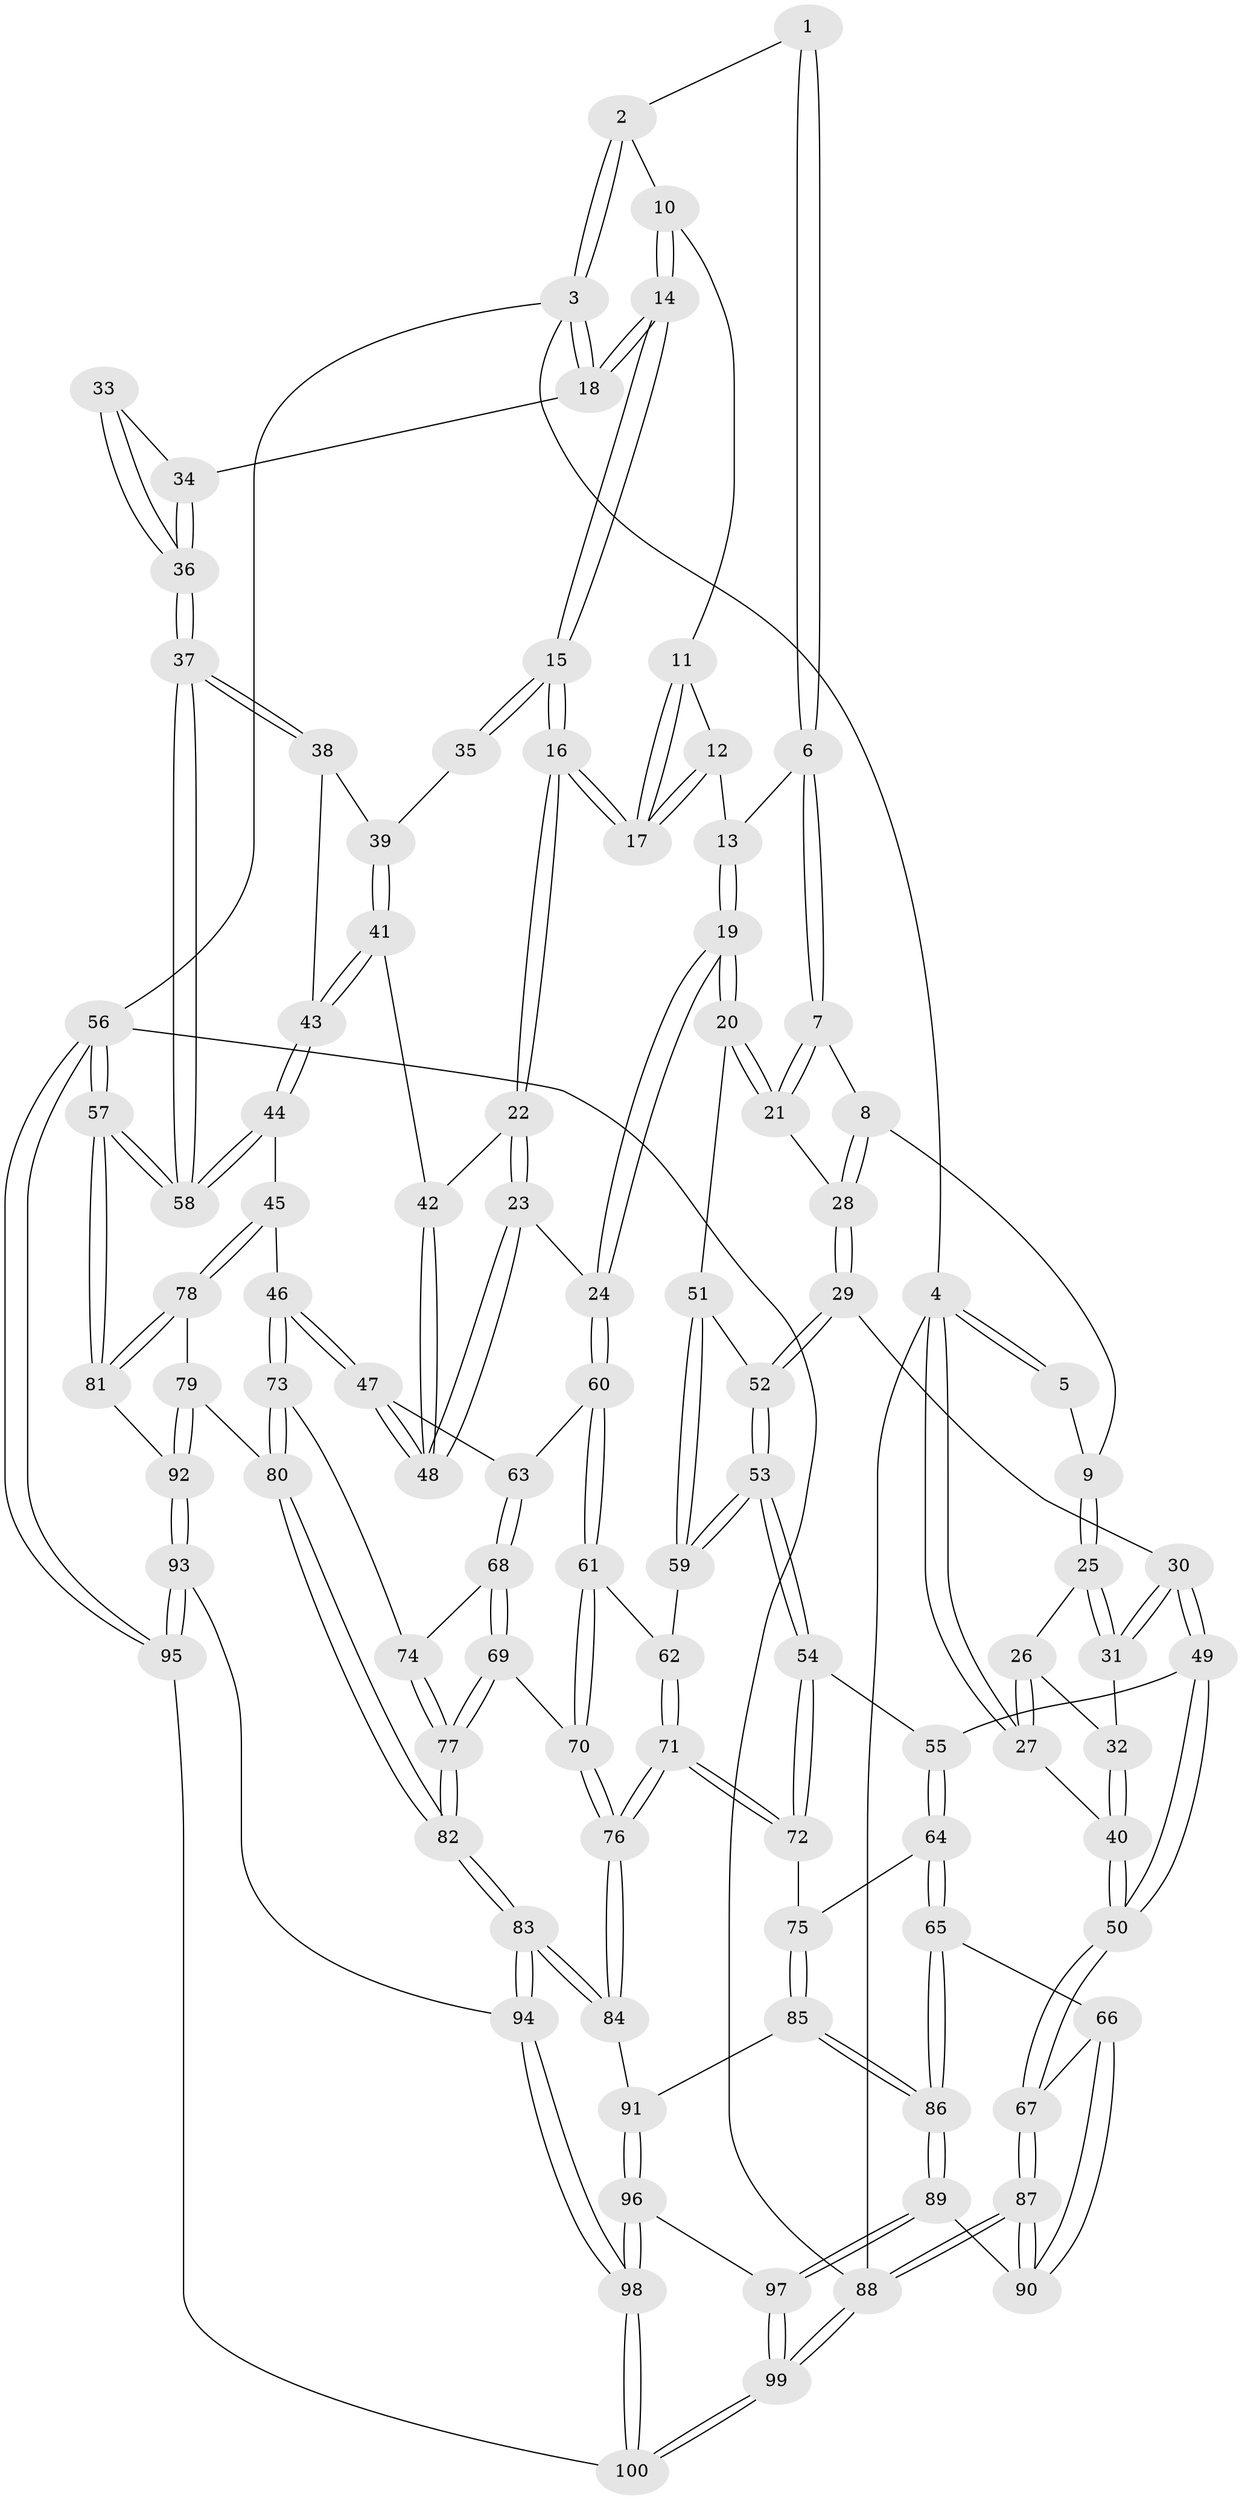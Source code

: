 // Generated by graph-tools (version 1.1) at 2025/12/02/27/25 16:12:00]
// undirected, 100 vertices, 247 edges
graph export_dot {
graph [start="1"]
  node [color=gray90,style=filled];
  1 [pos="+0.4903318821268502+0"];
  2 [pos="+0.761188590139854+0"];
  3 [pos="+1+0"];
  4 [pos="+0+0"];
  5 [pos="+0.22849012159320925+0"];
  6 [pos="+0.4861415725024+0.11811306119077984"];
  7 [pos="+0.39040116603144714+0.15152109867844182"];
  8 [pos="+0.3030171595818276+0.12861283521446507"];
  9 [pos="+0.2614453583883604+0.10678170411728065"];
  10 [pos="+0.7442662476253722+0"];
  11 [pos="+0.7244991804225873+0"];
  12 [pos="+0.544048044364676+0.12419680115462674"];
  13 [pos="+0.5219087869465511+0.1259236422714581"];
  14 [pos="+0.7494124506191583+0.15319768035334635"];
  15 [pos="+0.7285154026870057+0.231322277061082"];
  16 [pos="+0.7241644861803606+0.2334260688720456"];
  17 [pos="+0.6319694054833997+0.16575916931961643"];
  18 [pos="+1+0"];
  19 [pos="+0.549884367515904+0.3648487389205387"];
  20 [pos="+0.47850302771785336+0.35946444720935117"];
  21 [pos="+0.44776995516389684+0.32321610857642846"];
  22 [pos="+0.6977084634146903+0.28074067894349664"];
  23 [pos="+0.6900677204067244+0.2907731495840763"];
  24 [pos="+0.5943389240969651+0.3794866187967985"];
  25 [pos="+0.233535924305752+0.12826094611802039"];
  26 [pos="+0.05878770325928267+0.18503058907586267"];
  27 [pos="+0+0.2162140907782906"];
  28 [pos="+0.3182539058406668+0.3257079678156345"];
  29 [pos="+0.27875966537951247+0.3689111378161084"];
  30 [pos="+0.22758736497426799+0.3555079933815928"];
  31 [pos="+0.21716647663468774+0.33909589808900076"];
  32 [pos="+0.1654981502372557+0.33086879210993286"];
  33 [pos="+0.7872884704597632+0.22554460730471107"];
  34 [pos="+1+0"];
  35 [pos="+0.7638777606531416+0.23734417565751367"];
  36 [pos="+1+0.19734799312041978"];
  37 [pos="+1+0.2520435144813594"];
  38 [pos="+1+0.2879289574494268"];
  39 [pos="+0.8649028328550995+0.3054692396290366"];
  40 [pos="+0+0.4574522243243619"];
  41 [pos="+0.8632773987383163+0.35822264337655824"];
  42 [pos="+0.7997741858679582+0.38366303737494445"];
  43 [pos="+0.8768271165133733+0.4197653550585797"];
  44 [pos="+0.8861952397250276+0.5184178846865566"];
  45 [pos="+0.8860864907636966+0.5184613815337759"];
  46 [pos="+0.8497298654264605+0.5195788143021668"];
  47 [pos="+0.811786284305721+0.49159563651384575"];
  48 [pos="+0.8075772609984821+0.4798627618999468"];
  49 [pos="+0.17909591483676954+0.429481071527091"];
  50 [pos="+0+0.4704943144241343"];
  51 [pos="+0.47239734919772414+0.3659889097690612"];
  52 [pos="+0.2922438605854708+0.3901321205778477"];
  53 [pos="+0.3223003444920631+0.4932809822913232"];
  54 [pos="+0.32210486839655983+0.49362339810707767"];
  55 [pos="+0.2207426492026324+0.4851282286452253"];
  56 [pos="+1+1"];
  57 [pos="+1+0.8658207953021451"];
  58 [pos="+1+0.5197585539110343"];
  59 [pos="+0.4115129668175932+0.456641282186363"];
  60 [pos="+0.6046678888323959+0.42016784095517695"];
  61 [pos="+0.5203107771382824+0.5512585428468187"];
  62 [pos="+0.4681759112217006+0.5355516378392856"];
  63 [pos="+0.6362135513752962+0.45299404518263947"];
  64 [pos="+0.13686440344168715+0.6004481288461446"];
  65 [pos="+0.10652658339538269+0.6000000005796403"];
  66 [pos="+0.06942090962790462+0.5909433570189067"];
  67 [pos="+0+0.5013761922190113"];
  68 [pos="+0.6550106756249564+0.5336902765771487"];
  69 [pos="+0.5476952409045421+0.62860533286709"];
  70 [pos="+0.5330856911704128+0.6118403510617889"];
  71 [pos="+0.33616830834167616+0.6290846988251897"];
  72 [pos="+0.3254169750720608+0.6187837667035895"];
  73 [pos="+0.7611370995228435+0.599772117499445"];
  74 [pos="+0.6882869011640118+0.5851835238804549"];
  75 [pos="+0.20330530215965414+0.6269504342832085"];
  76 [pos="+0.34965360022575714+0.6517948835915546"];
  77 [pos="+0.5852991296760366+0.7020796799797137"];
  78 [pos="+0.8807174121711675+0.5970027265224477"];
  79 [pos="+0.8025816943660065+0.7180788281093723"];
  80 [pos="+0.7598705263908965+0.6725725940915209"];
  81 [pos="+0.9020284434262587+0.7468039523941153"];
  82 [pos="+0.589400997978312+0.7491404309610441"];
  83 [pos="+0.5868373383626602+0.7587014110227189"];
  84 [pos="+0.35888086614497416+0.7000112059347973"];
  85 [pos="+0.20393597789858792+0.7815494187745478"];
  86 [pos="+0.15901270215743507+0.8078171612801437"];
  87 [pos="+0+1"];
  88 [pos="+0+1"];
  89 [pos="+0.1338818987487838+0.8348293177869001"];
  90 [pos="+0.0813887192835256+0.8558344101292226"];
  91 [pos="+0.3299195984936847+0.7803859726470768"];
  92 [pos="+0.8243405564375447+0.7549677323801682"];
  93 [pos="+0.7638267146029124+0.842032865567339"];
  94 [pos="+0.6028869365974798+0.86760508762963"];
  95 [pos="+1+1"];
  96 [pos="+0.3804900655385338+0.9222296064798097"];
  97 [pos="+0.262178218621114+0.9203934284541627"];
  98 [pos="+0.5109464937715359+1"];
  99 [pos="+0+1"];
  100 [pos="+0.517400998394838+1"];
  1 -- 2;
  1 -- 6;
  1 -- 6;
  2 -- 3;
  2 -- 3;
  2 -- 10;
  3 -- 4;
  3 -- 18;
  3 -- 18;
  3 -- 56;
  4 -- 5;
  4 -- 5;
  4 -- 27;
  4 -- 27;
  4 -- 88;
  5 -- 9;
  6 -- 7;
  6 -- 7;
  6 -- 13;
  7 -- 8;
  7 -- 21;
  7 -- 21;
  8 -- 9;
  8 -- 28;
  8 -- 28;
  9 -- 25;
  9 -- 25;
  10 -- 11;
  10 -- 14;
  10 -- 14;
  11 -- 12;
  11 -- 17;
  11 -- 17;
  12 -- 13;
  12 -- 17;
  12 -- 17;
  13 -- 19;
  13 -- 19;
  14 -- 15;
  14 -- 15;
  14 -- 18;
  14 -- 18;
  15 -- 16;
  15 -- 16;
  15 -- 35;
  15 -- 35;
  16 -- 17;
  16 -- 17;
  16 -- 22;
  16 -- 22;
  18 -- 34;
  19 -- 20;
  19 -- 20;
  19 -- 24;
  19 -- 24;
  20 -- 21;
  20 -- 21;
  20 -- 51;
  21 -- 28;
  22 -- 23;
  22 -- 23;
  22 -- 42;
  23 -- 24;
  23 -- 48;
  23 -- 48;
  24 -- 60;
  24 -- 60;
  25 -- 26;
  25 -- 31;
  25 -- 31;
  26 -- 27;
  26 -- 27;
  26 -- 32;
  27 -- 40;
  28 -- 29;
  28 -- 29;
  29 -- 30;
  29 -- 52;
  29 -- 52;
  30 -- 31;
  30 -- 31;
  30 -- 49;
  30 -- 49;
  31 -- 32;
  32 -- 40;
  32 -- 40;
  33 -- 34;
  33 -- 36;
  33 -- 36;
  34 -- 36;
  34 -- 36;
  35 -- 39;
  36 -- 37;
  36 -- 37;
  37 -- 38;
  37 -- 38;
  37 -- 58;
  37 -- 58;
  38 -- 39;
  38 -- 43;
  39 -- 41;
  39 -- 41;
  40 -- 50;
  40 -- 50;
  41 -- 42;
  41 -- 43;
  41 -- 43;
  42 -- 48;
  42 -- 48;
  43 -- 44;
  43 -- 44;
  44 -- 45;
  44 -- 58;
  44 -- 58;
  45 -- 46;
  45 -- 78;
  45 -- 78;
  46 -- 47;
  46 -- 47;
  46 -- 73;
  46 -- 73;
  47 -- 48;
  47 -- 48;
  47 -- 63;
  49 -- 50;
  49 -- 50;
  49 -- 55;
  50 -- 67;
  50 -- 67;
  51 -- 52;
  51 -- 59;
  51 -- 59;
  52 -- 53;
  52 -- 53;
  53 -- 54;
  53 -- 54;
  53 -- 59;
  53 -- 59;
  54 -- 55;
  54 -- 72;
  54 -- 72;
  55 -- 64;
  55 -- 64;
  56 -- 57;
  56 -- 57;
  56 -- 95;
  56 -- 95;
  56 -- 88;
  57 -- 58;
  57 -- 58;
  57 -- 81;
  57 -- 81;
  59 -- 62;
  60 -- 61;
  60 -- 61;
  60 -- 63;
  61 -- 62;
  61 -- 70;
  61 -- 70;
  62 -- 71;
  62 -- 71;
  63 -- 68;
  63 -- 68;
  64 -- 65;
  64 -- 65;
  64 -- 75;
  65 -- 66;
  65 -- 86;
  65 -- 86;
  66 -- 67;
  66 -- 90;
  66 -- 90;
  67 -- 87;
  67 -- 87;
  68 -- 69;
  68 -- 69;
  68 -- 74;
  69 -- 70;
  69 -- 77;
  69 -- 77;
  70 -- 76;
  70 -- 76;
  71 -- 72;
  71 -- 72;
  71 -- 76;
  71 -- 76;
  72 -- 75;
  73 -- 74;
  73 -- 80;
  73 -- 80;
  74 -- 77;
  74 -- 77;
  75 -- 85;
  75 -- 85;
  76 -- 84;
  76 -- 84;
  77 -- 82;
  77 -- 82;
  78 -- 79;
  78 -- 81;
  78 -- 81;
  79 -- 80;
  79 -- 92;
  79 -- 92;
  80 -- 82;
  80 -- 82;
  81 -- 92;
  82 -- 83;
  82 -- 83;
  83 -- 84;
  83 -- 84;
  83 -- 94;
  83 -- 94;
  84 -- 91;
  85 -- 86;
  85 -- 86;
  85 -- 91;
  86 -- 89;
  86 -- 89;
  87 -- 88;
  87 -- 88;
  87 -- 90;
  87 -- 90;
  88 -- 99;
  88 -- 99;
  89 -- 90;
  89 -- 97;
  89 -- 97;
  91 -- 96;
  91 -- 96;
  92 -- 93;
  92 -- 93;
  93 -- 94;
  93 -- 95;
  93 -- 95;
  94 -- 98;
  94 -- 98;
  95 -- 100;
  96 -- 97;
  96 -- 98;
  96 -- 98;
  97 -- 99;
  97 -- 99;
  98 -- 100;
  98 -- 100;
  99 -- 100;
  99 -- 100;
}

